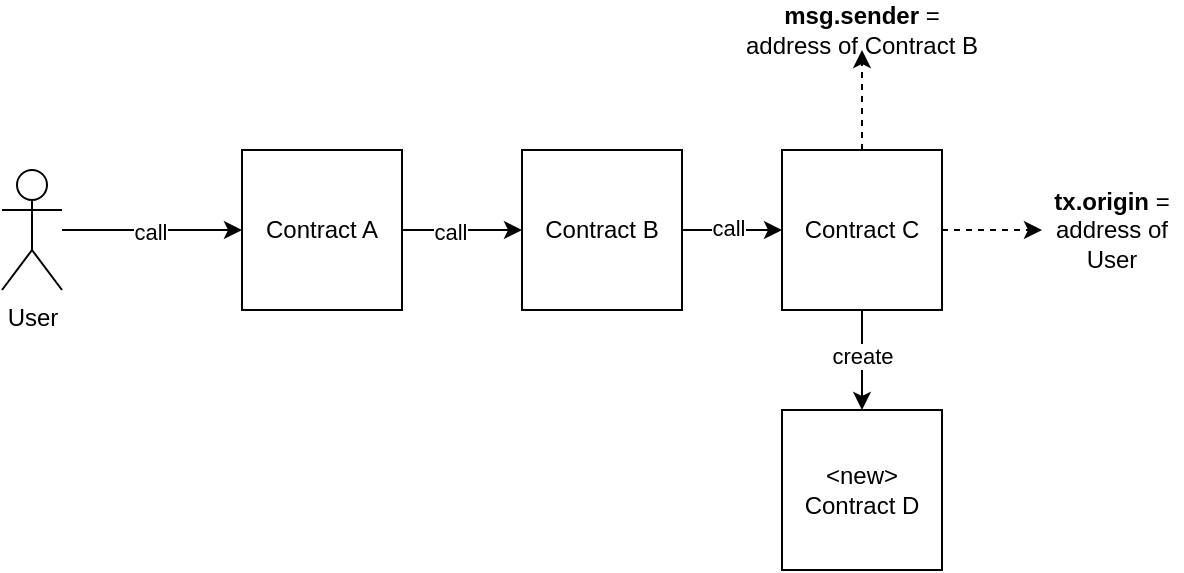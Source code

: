 <mxfile version="13.10.1" type="device"><diagram id="HB51DjHqaF8eMw6isItp" name="Page-1"><mxGraphModel dx="946" dy="544" grid="1" gridSize="10" guides="1" tooltips="1" connect="1" arrows="1" fold="1" page="1" pageScale="1" pageWidth="827" pageHeight="1169" math="0" shadow="0"><root><mxCell id="0"/><mxCell id="1" parent="0"/><mxCell id="JCoYLJnHTZIofnp5pJXZ-7" value="x" style="edgeStyle=orthogonalEdgeStyle;rounded=0;orthogonalLoop=1;jettySize=auto;html=1;" edge="1" parent="1" source="JCoYLJnHTZIofnp5pJXZ-1" target="JCoYLJnHTZIofnp5pJXZ-3"><mxGeometry relative="1" as="geometry"/></mxCell><mxCell id="JCoYLJnHTZIofnp5pJXZ-15" value="call" style="edgeLabel;html=1;align=center;verticalAlign=middle;resizable=0;points=[];" vertex="1" connectable="0" parent="JCoYLJnHTZIofnp5pJXZ-7"><mxGeometry x="-0.022" y="-1" relative="1" as="geometry"><mxPoint as="offset"/></mxGeometry></mxCell><mxCell id="JCoYLJnHTZIofnp5pJXZ-1" value="User" style="shape=umlActor;verticalLabelPosition=bottom;verticalAlign=top;html=1;outlineConnect=0;" vertex="1" parent="1"><mxGeometry x="130" y="150" width="30" height="60" as="geometry"/></mxCell><mxCell id="JCoYLJnHTZIofnp5pJXZ-5" style="edgeStyle=orthogonalEdgeStyle;rounded=0;orthogonalLoop=1;jettySize=auto;html=1;exitX=1;exitY=0.5;exitDx=0;exitDy=0;" edge="1" parent="1" source="JCoYLJnHTZIofnp5pJXZ-3" target="JCoYLJnHTZIofnp5pJXZ-4"><mxGeometry relative="1" as="geometry"/></mxCell><mxCell id="JCoYLJnHTZIofnp5pJXZ-13" value="call" style="edgeLabel;html=1;align=center;verticalAlign=middle;resizable=0;points=[];" vertex="1" connectable="0" parent="JCoYLJnHTZIofnp5pJXZ-5"><mxGeometry x="-0.2" y="-1" relative="1" as="geometry"><mxPoint as="offset"/></mxGeometry></mxCell><mxCell id="JCoYLJnHTZIofnp5pJXZ-3" value="Contract A" style="whiteSpace=wrap;html=1;aspect=fixed;" vertex="1" parent="1"><mxGeometry x="250" y="140" width="80" height="80" as="geometry"/></mxCell><mxCell id="JCoYLJnHTZIofnp5pJXZ-9" style="edgeStyle=orthogonalEdgeStyle;rounded=0;orthogonalLoop=1;jettySize=auto;html=1;exitX=1;exitY=0.5;exitDx=0;exitDy=0;" edge="1" parent="1" source="JCoYLJnHTZIofnp5pJXZ-4" target="JCoYLJnHTZIofnp5pJXZ-8"><mxGeometry relative="1" as="geometry"/></mxCell><mxCell id="JCoYLJnHTZIofnp5pJXZ-14" value="call" style="edgeLabel;html=1;align=center;verticalAlign=middle;resizable=0;points=[];" vertex="1" connectable="0" parent="JCoYLJnHTZIofnp5pJXZ-9"><mxGeometry x="-0.08" y="1" relative="1" as="geometry"><mxPoint as="offset"/></mxGeometry></mxCell><mxCell id="JCoYLJnHTZIofnp5pJXZ-4" value="Contract B" style="whiteSpace=wrap;html=1;aspect=fixed;" vertex="1" parent="1"><mxGeometry x="390" y="140" width="80" height="80" as="geometry"/></mxCell><mxCell id="JCoYLJnHTZIofnp5pJXZ-11" style="edgeStyle=orthogonalEdgeStyle;rounded=0;orthogonalLoop=1;jettySize=auto;html=1;exitX=0.5;exitY=1;exitDx=0;exitDy=0;" edge="1" parent="1" source="JCoYLJnHTZIofnp5pJXZ-8" target="JCoYLJnHTZIofnp5pJXZ-10"><mxGeometry relative="1" as="geometry"/></mxCell><mxCell id="JCoYLJnHTZIofnp5pJXZ-12" value="create" style="edgeLabel;html=1;align=center;verticalAlign=middle;resizable=0;points=[];" vertex="1" connectable="0" parent="JCoYLJnHTZIofnp5pJXZ-11"><mxGeometry x="-0.08" relative="1" as="geometry"><mxPoint as="offset"/></mxGeometry></mxCell><mxCell id="JCoYLJnHTZIofnp5pJXZ-17" style="edgeStyle=orthogonalEdgeStyle;rounded=0;orthogonalLoop=1;jettySize=auto;html=1;exitX=0.5;exitY=0;exitDx=0;exitDy=0;entryX=0.5;entryY=1;entryDx=0;entryDy=0;dashed=1;" edge="1" parent="1" source="JCoYLJnHTZIofnp5pJXZ-8" target="JCoYLJnHTZIofnp5pJXZ-16"><mxGeometry relative="1" as="geometry"/></mxCell><mxCell id="JCoYLJnHTZIofnp5pJXZ-21" style="edgeStyle=orthogonalEdgeStyle;rounded=0;orthogonalLoop=1;jettySize=auto;html=1;exitX=1;exitY=0.5;exitDx=0;exitDy=0;entryX=0;entryY=0.5;entryDx=0;entryDy=0;dashed=1;endArrow=classic;endFill=1;" edge="1" parent="1" source="JCoYLJnHTZIofnp5pJXZ-8" target="JCoYLJnHTZIofnp5pJXZ-19"><mxGeometry relative="1" as="geometry"/></mxCell><mxCell id="JCoYLJnHTZIofnp5pJXZ-8" value="Contract C" style="whiteSpace=wrap;html=1;aspect=fixed;" vertex="1" parent="1"><mxGeometry x="520" y="140" width="80" height="80" as="geometry"/></mxCell><mxCell id="JCoYLJnHTZIofnp5pJXZ-10" value="&amp;lt;new&amp;gt;&lt;br&gt;Contract D" style="whiteSpace=wrap;html=1;aspect=fixed;" vertex="1" parent="1"><mxGeometry x="520" y="270" width="80" height="80" as="geometry"/></mxCell><mxCell id="JCoYLJnHTZIofnp5pJXZ-16" value="&lt;b&gt;msg.sender&lt;/b&gt; = address of Contract B" style="text;html=1;strokeColor=none;fillColor=none;align=center;verticalAlign=middle;whiteSpace=wrap;rounded=0;" vertex="1" parent="1"><mxGeometry x="500" y="70" width="120" height="20" as="geometry"/></mxCell><mxCell id="JCoYLJnHTZIofnp5pJXZ-19" value="&lt;b&gt;tx.origin &lt;/b&gt;= address of User" style="text;html=1;strokeColor=none;fillColor=none;align=center;verticalAlign=middle;whiteSpace=wrap;rounded=0;" vertex="1" parent="1"><mxGeometry x="650" y="170" width="70" height="20" as="geometry"/></mxCell></root></mxGraphModel></diagram></mxfile>